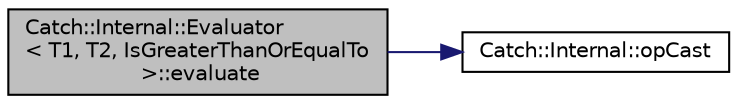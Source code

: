 digraph "Catch::Internal::Evaluator&lt; T1, T2, IsGreaterThanOrEqualTo &gt;::evaluate"
{
  edge [fontname="Helvetica",fontsize="10",labelfontname="Helvetica",labelfontsize="10"];
  node [fontname="Helvetica",fontsize="10",shape=record];
  rankdir="LR";
  Node1 [label="Catch::Internal::Evaluator\l\< T1, T2, IsGreaterThanOrEqualTo\l \>::evaluate",height=0.2,width=0.4,color="black", fillcolor="grey75", style="filled" fontcolor="black"];
  Node1 -> Node2 [color="midnightblue",fontsize="10",style="solid",fontname="Helvetica"];
  Node2 [label="Catch::Internal::opCast",height=0.2,width=0.4,color="black", fillcolor="white", style="filled",URL="$namespace_catch_1_1_internal.html#adde98c1a650e94615e2b37ab0b3734e2"];
}
